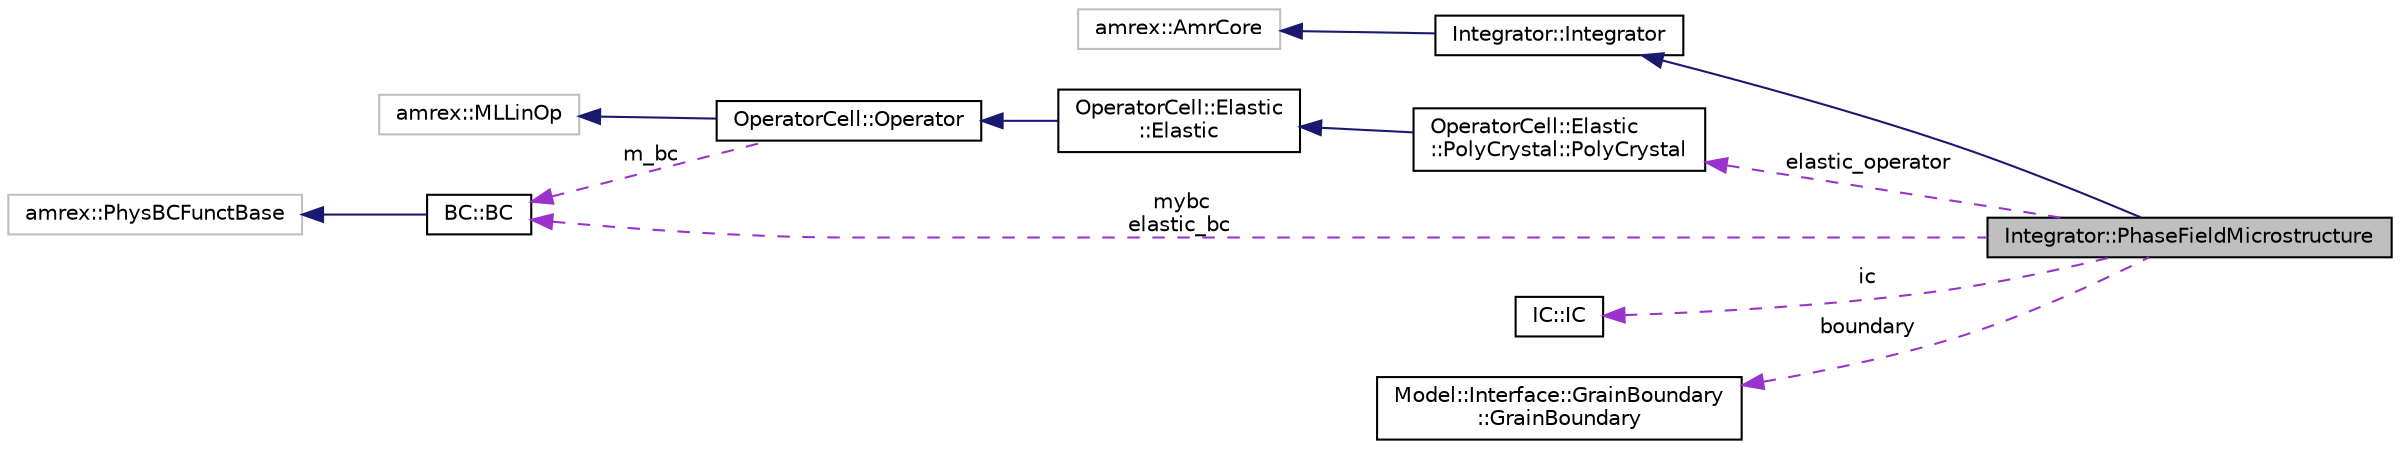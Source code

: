 digraph "Integrator::PhaseFieldMicrostructure"
{
  edge [fontname="Helvetica",fontsize="10",labelfontname="Helvetica",labelfontsize="10"];
  node [fontname="Helvetica",fontsize="10",shape=record];
  rankdir="LR";
  Node1 [label="Integrator::PhaseFieldMicrostructure",height=0.2,width=0.4,color="black", fillcolor="grey75", style="filled", fontcolor="black"];
  Node2 -> Node1 [dir="back",color="midnightblue",fontsize="10",style="solid",fontname="Helvetica"];
  Node2 [label="Integrator::Integrator",height=0.2,width=0.4,color="black", fillcolor="white", style="filled",URL="$classIntegrator_1_1Integrator.html"];
  Node3 -> Node2 [dir="back",color="midnightblue",fontsize="10",style="solid",fontname="Helvetica"];
  Node3 [label="amrex::AmrCore",height=0.2,width=0.4,color="grey75", fillcolor="white", style="filled"];
  Node4 -> Node1 [dir="back",color="darkorchid3",fontsize="10",style="dashed",label=" mybc\nelastic_bc" ,fontname="Helvetica"];
  Node4 [label="BC::BC",height=0.2,width=0.4,color="black", fillcolor="white", style="filled",URL="$classBC_1_1BC.html"];
  Node5 -> Node4 [dir="back",color="midnightblue",fontsize="10",style="solid",fontname="Helvetica"];
  Node5 [label="amrex::PhysBCFunctBase",height=0.2,width=0.4,color="grey75", fillcolor="white", style="filled"];
  Node6 -> Node1 [dir="back",color="darkorchid3",fontsize="10",style="dashed",label=" ic" ,fontname="Helvetica"];
  Node6 [label="IC::IC",height=0.2,width=0.4,color="black", fillcolor="white", style="filled",URL="$classIC_1_1IC.html"];
  Node7 -> Node1 [dir="back",color="darkorchid3",fontsize="10",style="dashed",label=" boundary" ,fontname="Helvetica"];
  Node7 [label="Model::Interface::GrainBoundary\l::GrainBoundary",height=0.2,width=0.4,color="black", fillcolor="white", style="filled",URL="$classModel_1_1Interface_1_1GrainBoundary_1_1GrainBoundary.html"];
  Node8 -> Node1 [dir="back",color="darkorchid3",fontsize="10",style="dashed",label=" elastic_operator" ,fontname="Helvetica"];
  Node8 [label="OperatorCell::Elastic\l::PolyCrystal::PolyCrystal",height=0.2,width=0.4,color="black", fillcolor="white", style="filled",URL="$classOperatorCell_1_1Elastic_1_1PolyCrystal_1_1PolyCrystal.html"];
  Node9 -> Node8 [dir="back",color="midnightblue",fontsize="10",style="solid",fontname="Helvetica"];
  Node9 [label="OperatorCell::Elastic\l::Elastic",height=0.2,width=0.4,color="black", fillcolor="white", style="filled",URL="$classOperatorCell_1_1Elastic_1_1Elastic.html"];
  Node10 -> Node9 [dir="back",color="midnightblue",fontsize="10",style="solid",fontname="Helvetica"];
  Node10 [label="OperatorCell::Operator",height=0.2,width=0.4,color="black", fillcolor="white", style="filled",URL="$classOperatorCell_1_1Operator.html"];
  Node11 -> Node10 [dir="back",color="midnightblue",fontsize="10",style="solid",fontname="Helvetica"];
  Node11 [label="amrex::MLLinOp",height=0.2,width=0.4,color="grey75", fillcolor="white", style="filled"];
  Node4 -> Node10 [dir="back",color="darkorchid3",fontsize="10",style="dashed",label=" m_bc" ,fontname="Helvetica"];
}
